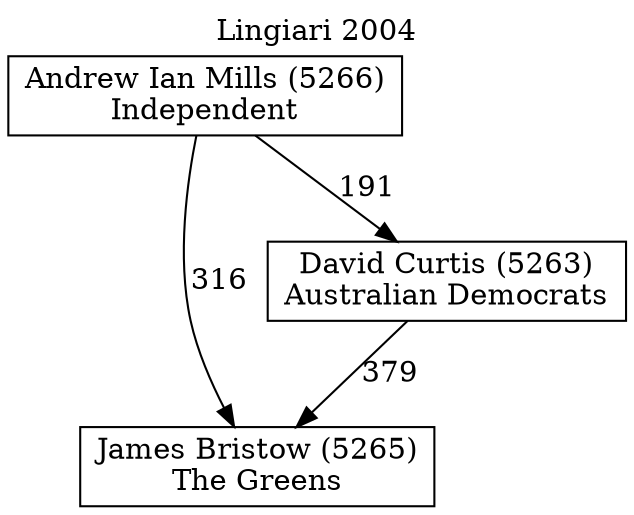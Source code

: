 // House preference flow
digraph "James Bristow (5265)_Lingiari_2004" {
	graph [label="Lingiari 2004" labelloc=t mclimit=10]
	node [shape=box]
	"James Bristow (5265)" [label="James Bristow (5265)
The Greens"]
	"David Curtis (5263)" [label="David Curtis (5263)
Australian Democrats"]
	"Andrew Ian Mills (5266)" [label="Andrew Ian Mills (5266)
Independent"]
	"James Bristow (5265)" [label="James Bristow (5265)
The Greens"]
	"Andrew Ian Mills (5266)" [label="Andrew Ian Mills (5266)
Independent"]
	"Andrew Ian Mills (5266)" [label="Andrew Ian Mills (5266)
Independent"]
	"David Curtis (5263)" [label="David Curtis (5263)
Australian Democrats"]
	"Andrew Ian Mills (5266)" [label="Andrew Ian Mills (5266)
Independent"]
	"Andrew Ian Mills (5266)" [label="Andrew Ian Mills (5266)
Independent"]
	"David Curtis (5263)" -> "James Bristow (5265)" [label=379]
	"Andrew Ian Mills (5266)" -> "David Curtis (5263)" [label=191]
	"Andrew Ian Mills (5266)" -> "James Bristow (5265)" [label=316]
}

